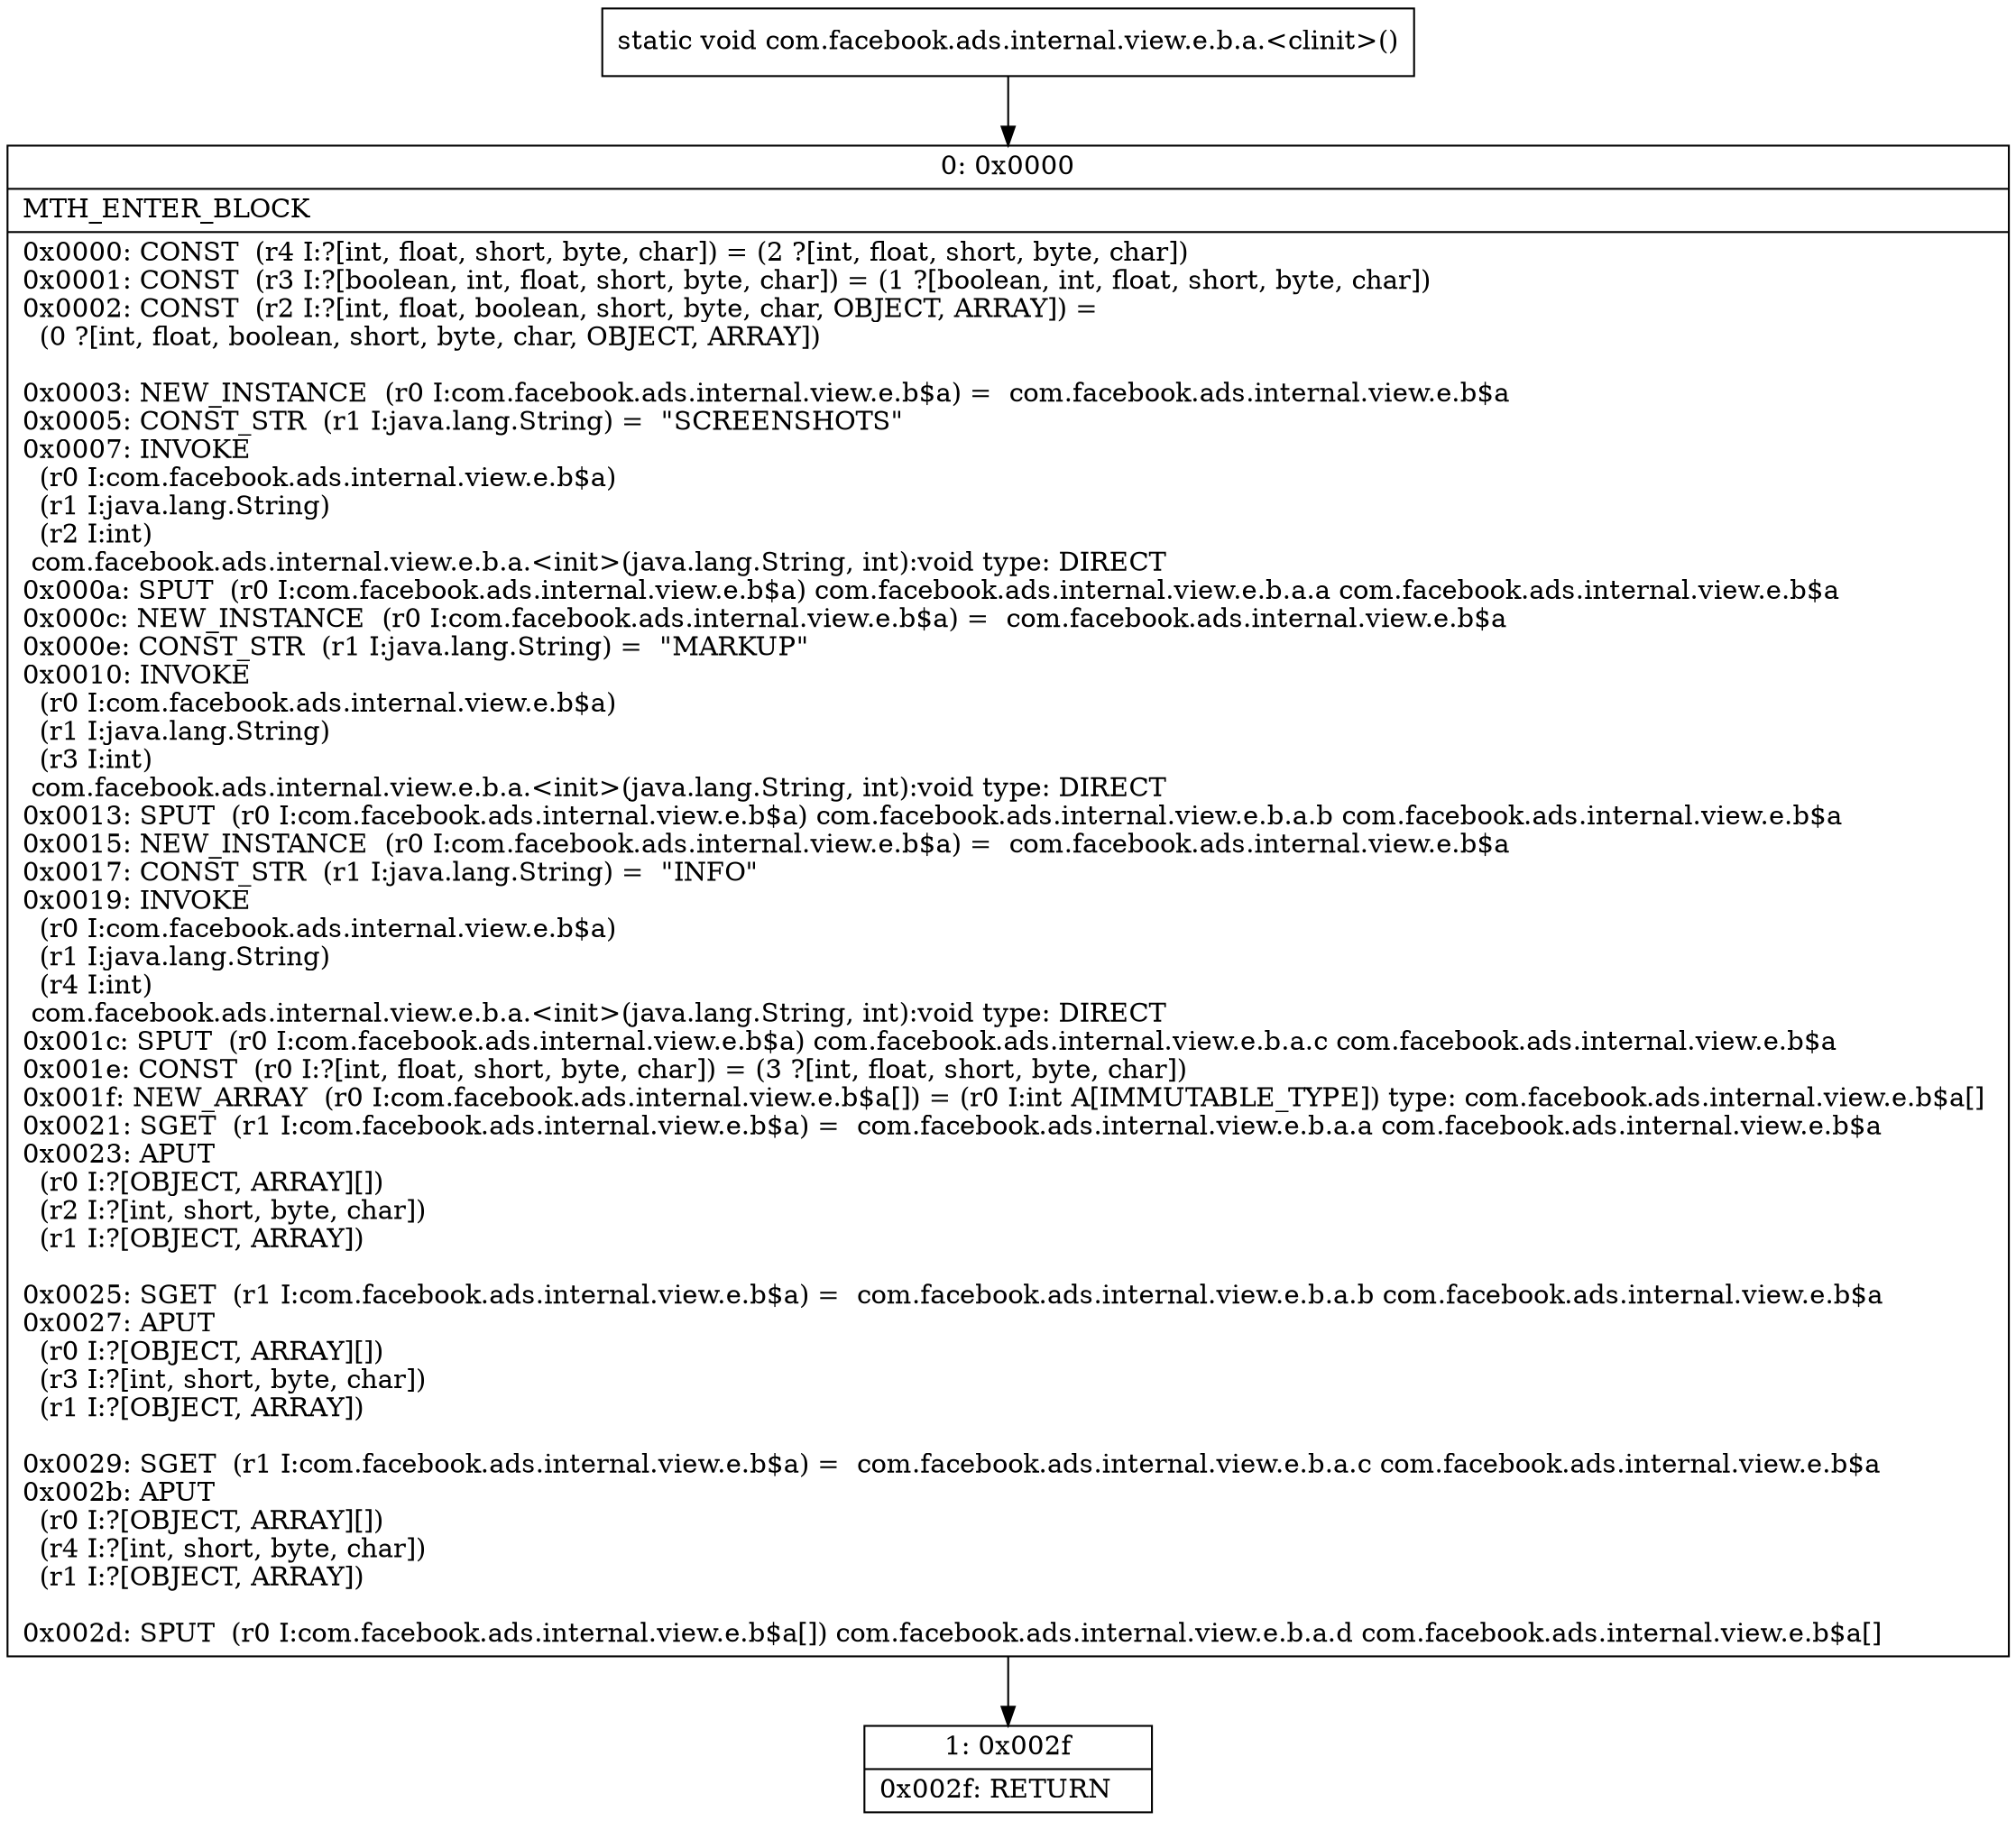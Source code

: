 digraph "CFG forcom.facebook.ads.internal.view.e.b.a.\<clinit\>()V" {
Node_0 [shape=record,label="{0\:\ 0x0000|MTH_ENTER_BLOCK\l|0x0000: CONST  (r4 I:?[int, float, short, byte, char]) = (2 ?[int, float, short, byte, char]) \l0x0001: CONST  (r3 I:?[boolean, int, float, short, byte, char]) = (1 ?[boolean, int, float, short, byte, char]) \l0x0002: CONST  (r2 I:?[int, float, boolean, short, byte, char, OBJECT, ARRAY]) = \l  (0 ?[int, float, boolean, short, byte, char, OBJECT, ARRAY])\l \l0x0003: NEW_INSTANCE  (r0 I:com.facebook.ads.internal.view.e.b$a) =  com.facebook.ads.internal.view.e.b$a \l0x0005: CONST_STR  (r1 I:java.lang.String) =  \"SCREENSHOTS\" \l0x0007: INVOKE  \l  (r0 I:com.facebook.ads.internal.view.e.b$a)\l  (r1 I:java.lang.String)\l  (r2 I:int)\l com.facebook.ads.internal.view.e.b.a.\<init\>(java.lang.String, int):void type: DIRECT \l0x000a: SPUT  (r0 I:com.facebook.ads.internal.view.e.b$a) com.facebook.ads.internal.view.e.b.a.a com.facebook.ads.internal.view.e.b$a \l0x000c: NEW_INSTANCE  (r0 I:com.facebook.ads.internal.view.e.b$a) =  com.facebook.ads.internal.view.e.b$a \l0x000e: CONST_STR  (r1 I:java.lang.String) =  \"MARKUP\" \l0x0010: INVOKE  \l  (r0 I:com.facebook.ads.internal.view.e.b$a)\l  (r1 I:java.lang.String)\l  (r3 I:int)\l com.facebook.ads.internal.view.e.b.a.\<init\>(java.lang.String, int):void type: DIRECT \l0x0013: SPUT  (r0 I:com.facebook.ads.internal.view.e.b$a) com.facebook.ads.internal.view.e.b.a.b com.facebook.ads.internal.view.e.b$a \l0x0015: NEW_INSTANCE  (r0 I:com.facebook.ads.internal.view.e.b$a) =  com.facebook.ads.internal.view.e.b$a \l0x0017: CONST_STR  (r1 I:java.lang.String) =  \"INFO\" \l0x0019: INVOKE  \l  (r0 I:com.facebook.ads.internal.view.e.b$a)\l  (r1 I:java.lang.String)\l  (r4 I:int)\l com.facebook.ads.internal.view.e.b.a.\<init\>(java.lang.String, int):void type: DIRECT \l0x001c: SPUT  (r0 I:com.facebook.ads.internal.view.e.b$a) com.facebook.ads.internal.view.e.b.a.c com.facebook.ads.internal.view.e.b$a \l0x001e: CONST  (r0 I:?[int, float, short, byte, char]) = (3 ?[int, float, short, byte, char]) \l0x001f: NEW_ARRAY  (r0 I:com.facebook.ads.internal.view.e.b$a[]) = (r0 I:int A[IMMUTABLE_TYPE]) type: com.facebook.ads.internal.view.e.b$a[] \l0x0021: SGET  (r1 I:com.facebook.ads.internal.view.e.b$a) =  com.facebook.ads.internal.view.e.b.a.a com.facebook.ads.internal.view.e.b$a \l0x0023: APUT  \l  (r0 I:?[OBJECT, ARRAY][])\l  (r2 I:?[int, short, byte, char])\l  (r1 I:?[OBJECT, ARRAY])\l \l0x0025: SGET  (r1 I:com.facebook.ads.internal.view.e.b$a) =  com.facebook.ads.internal.view.e.b.a.b com.facebook.ads.internal.view.e.b$a \l0x0027: APUT  \l  (r0 I:?[OBJECT, ARRAY][])\l  (r3 I:?[int, short, byte, char])\l  (r1 I:?[OBJECT, ARRAY])\l \l0x0029: SGET  (r1 I:com.facebook.ads.internal.view.e.b$a) =  com.facebook.ads.internal.view.e.b.a.c com.facebook.ads.internal.view.e.b$a \l0x002b: APUT  \l  (r0 I:?[OBJECT, ARRAY][])\l  (r4 I:?[int, short, byte, char])\l  (r1 I:?[OBJECT, ARRAY])\l \l0x002d: SPUT  (r0 I:com.facebook.ads.internal.view.e.b$a[]) com.facebook.ads.internal.view.e.b.a.d com.facebook.ads.internal.view.e.b$a[] \l}"];
Node_1 [shape=record,label="{1\:\ 0x002f|0x002f: RETURN   \l}"];
MethodNode[shape=record,label="{static void com.facebook.ads.internal.view.e.b.a.\<clinit\>() }"];
MethodNode -> Node_0;
Node_0 -> Node_1;
}

